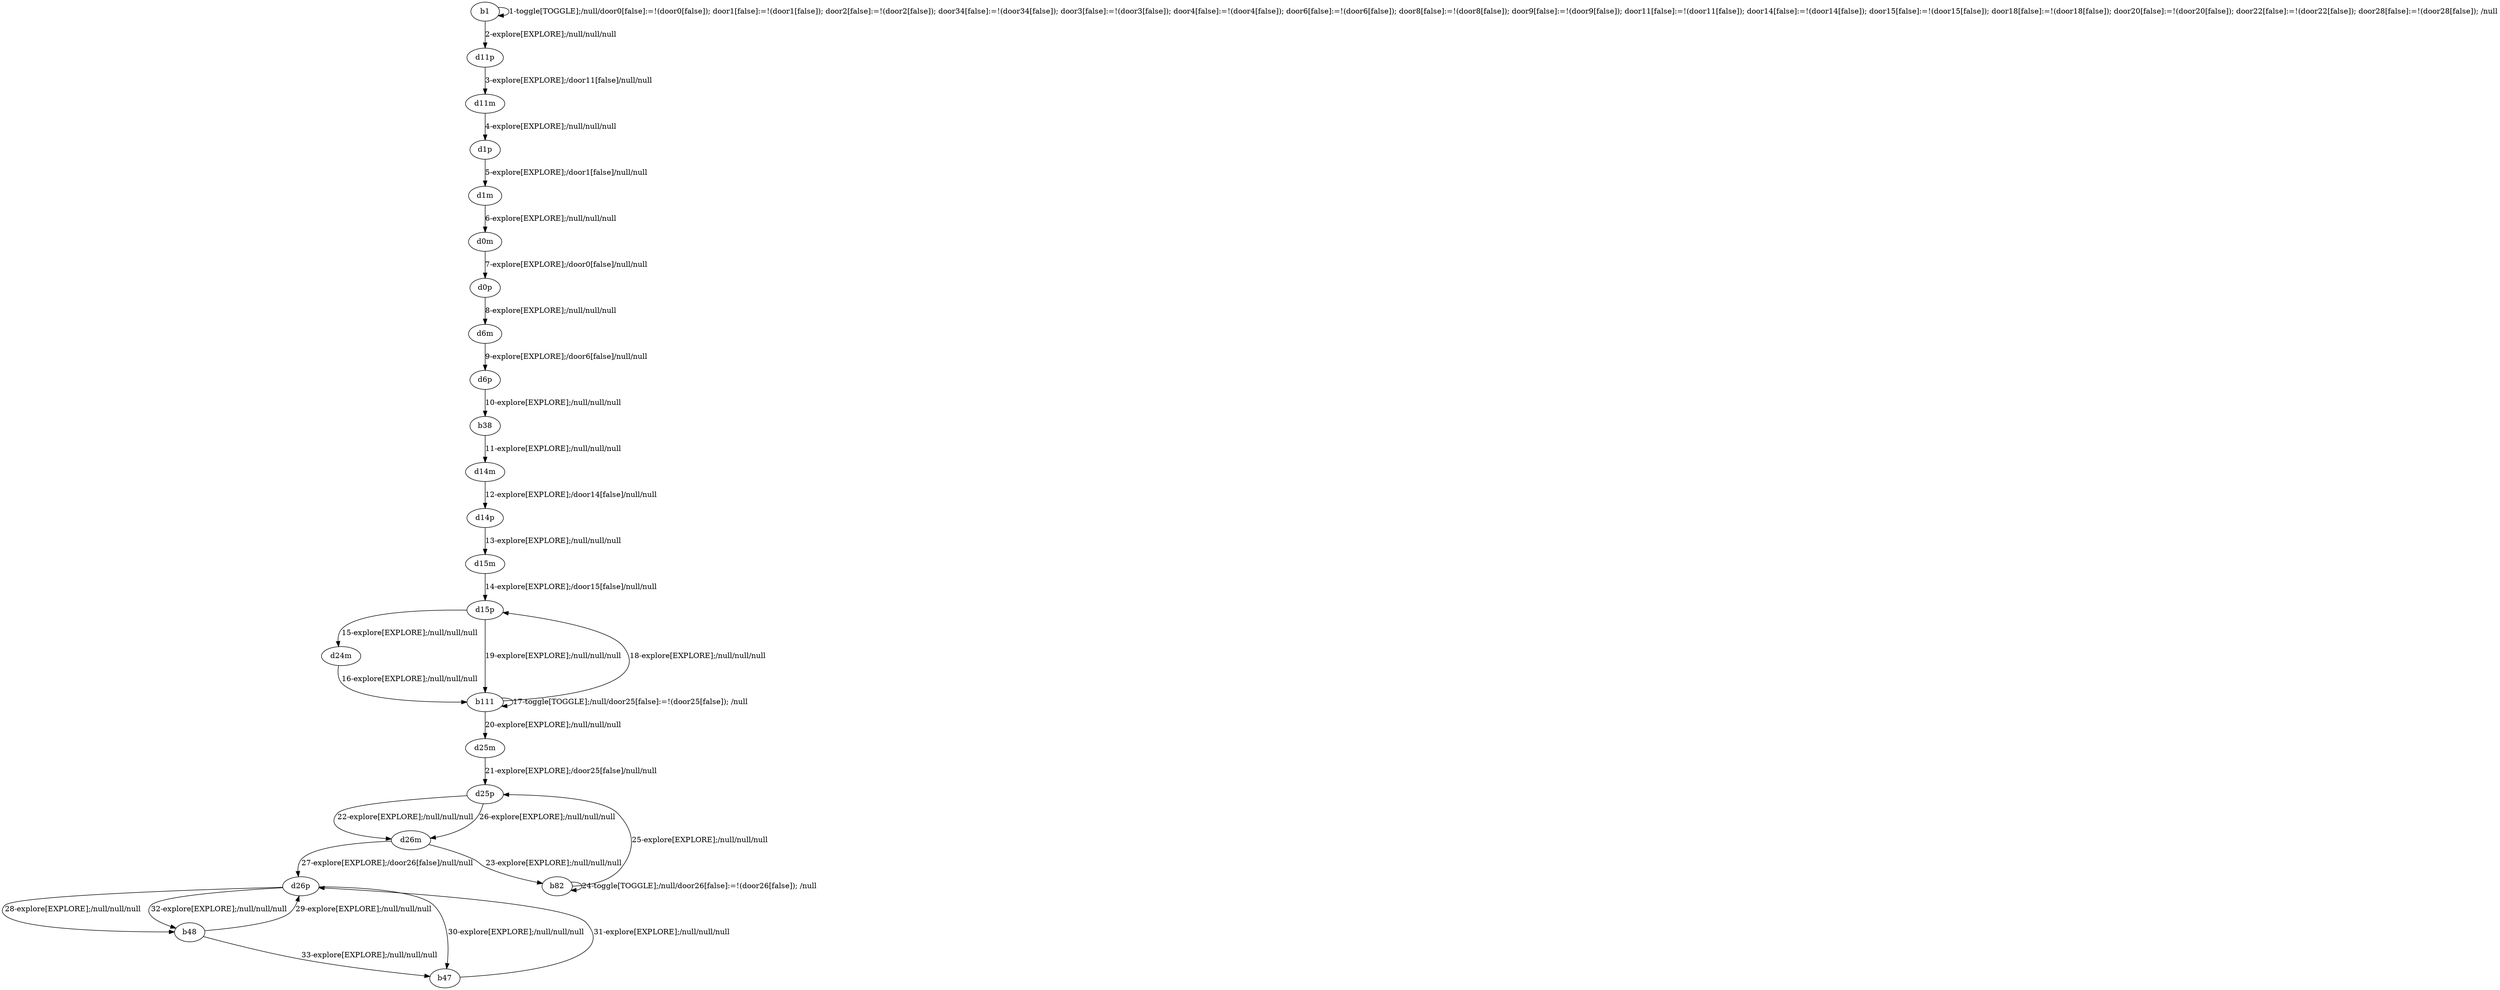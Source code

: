 # Total number of goals covered by this test: 1
# b48 --> b47

digraph g {
"b1" -> "b1" [label = "1-toggle[TOGGLE];/null/door0[false]:=!(door0[false]); door1[false]:=!(door1[false]); door2[false]:=!(door2[false]); door34[false]:=!(door34[false]); door3[false]:=!(door3[false]); door4[false]:=!(door4[false]); door6[false]:=!(door6[false]); door8[false]:=!(door8[false]); door9[false]:=!(door9[false]); door11[false]:=!(door11[false]); door14[false]:=!(door14[false]); door15[false]:=!(door15[false]); door18[false]:=!(door18[false]); door20[false]:=!(door20[false]); door22[false]:=!(door22[false]); door28[false]:=!(door28[false]); /null"];
"b1" -> "d11p" [label = "2-explore[EXPLORE];/null/null/null"];
"d11p" -> "d11m" [label = "3-explore[EXPLORE];/door11[false]/null/null"];
"d11m" -> "d1p" [label = "4-explore[EXPLORE];/null/null/null"];
"d1p" -> "d1m" [label = "5-explore[EXPLORE];/door1[false]/null/null"];
"d1m" -> "d0m" [label = "6-explore[EXPLORE];/null/null/null"];
"d0m" -> "d0p" [label = "7-explore[EXPLORE];/door0[false]/null/null"];
"d0p" -> "d6m" [label = "8-explore[EXPLORE];/null/null/null"];
"d6m" -> "d6p" [label = "9-explore[EXPLORE];/door6[false]/null/null"];
"d6p" -> "b38" [label = "10-explore[EXPLORE];/null/null/null"];
"b38" -> "d14m" [label = "11-explore[EXPLORE];/null/null/null"];
"d14m" -> "d14p" [label = "12-explore[EXPLORE];/door14[false]/null/null"];
"d14p" -> "d15m" [label = "13-explore[EXPLORE];/null/null/null"];
"d15m" -> "d15p" [label = "14-explore[EXPLORE];/door15[false]/null/null"];
"d15p" -> "d24m" [label = "15-explore[EXPLORE];/null/null/null"];
"d24m" -> "b111" [label = "16-explore[EXPLORE];/null/null/null"];
"b111" -> "b111" [label = "17-toggle[TOGGLE];/null/door25[false]:=!(door25[false]); /null"];
"b111" -> "d15p" [label = "18-explore[EXPLORE];/null/null/null"];
"d15p" -> "b111" [label = "19-explore[EXPLORE];/null/null/null"];
"b111" -> "d25m" [label = "20-explore[EXPLORE];/null/null/null"];
"d25m" -> "d25p" [label = "21-explore[EXPLORE];/door25[false]/null/null"];
"d25p" -> "d26m" [label = "22-explore[EXPLORE];/null/null/null"];
"d26m" -> "b82" [label = "23-explore[EXPLORE];/null/null/null"];
"b82" -> "b82" [label = "24-toggle[TOGGLE];/null/door26[false]:=!(door26[false]); /null"];
"b82" -> "d25p" [label = "25-explore[EXPLORE];/null/null/null"];
"d25p" -> "d26m" [label = "26-explore[EXPLORE];/null/null/null"];
"d26m" -> "d26p" [label = "27-explore[EXPLORE];/door26[false]/null/null"];
"d26p" -> "b48" [label = "28-explore[EXPLORE];/null/null/null"];
"b48" -> "d26p" [label = "29-explore[EXPLORE];/null/null/null"];
"d26p" -> "b47" [label = "30-explore[EXPLORE];/null/null/null"];
"b47" -> "d26p" [label = "31-explore[EXPLORE];/null/null/null"];
"d26p" -> "b48" [label = "32-explore[EXPLORE];/null/null/null"];
"b48" -> "b47" [label = "33-explore[EXPLORE];/null/null/null"];
}